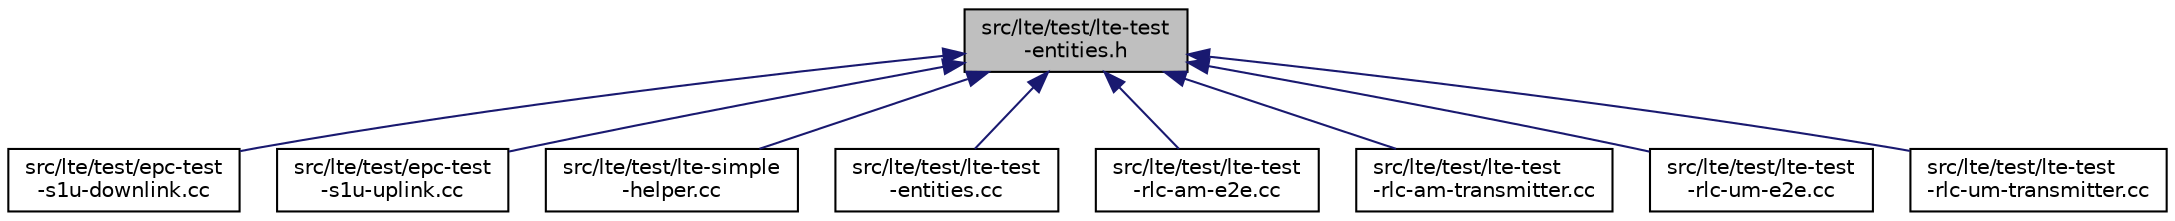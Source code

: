 digraph "src/lte/test/lte-test-entities.h"
{
 // LATEX_PDF_SIZE
  edge [fontname="Helvetica",fontsize="10",labelfontname="Helvetica",labelfontsize="10"];
  node [fontname="Helvetica",fontsize="10",shape=record];
  Node1 [label="src/lte/test/lte-test\l-entities.h",height=0.2,width=0.4,color="black", fillcolor="grey75", style="filled", fontcolor="black",tooltip=" "];
  Node1 -> Node2 [dir="back",color="midnightblue",fontsize="10",style="solid",fontname="Helvetica"];
  Node2 [label="src/lte/test/epc-test\l-s1u-downlink.cc",height=0.2,width=0.4,color="black", fillcolor="white", style="filled",URL="$epc-test-s1u-downlink_8cc.html",tooltip=" "];
  Node1 -> Node3 [dir="back",color="midnightblue",fontsize="10",style="solid",fontname="Helvetica"];
  Node3 [label="src/lte/test/epc-test\l-s1u-uplink.cc",height=0.2,width=0.4,color="black", fillcolor="white", style="filled",URL="$epc-test-s1u-uplink_8cc.html",tooltip=" "];
  Node1 -> Node4 [dir="back",color="midnightblue",fontsize="10",style="solid",fontname="Helvetica"];
  Node4 [label="src/lte/test/lte-simple\l-helper.cc",height=0.2,width=0.4,color="black", fillcolor="white", style="filled",URL="$lte-simple-helper_8cc.html",tooltip=" "];
  Node1 -> Node5 [dir="back",color="midnightblue",fontsize="10",style="solid",fontname="Helvetica"];
  Node5 [label="src/lte/test/lte-test\l-entities.cc",height=0.2,width=0.4,color="black", fillcolor="white", style="filled",URL="$lte-test-entities_8cc.html",tooltip=" "];
  Node1 -> Node6 [dir="back",color="midnightblue",fontsize="10",style="solid",fontname="Helvetica"];
  Node6 [label="src/lte/test/lte-test\l-rlc-am-e2e.cc",height=0.2,width=0.4,color="black", fillcolor="white", style="filled",URL="$lte-test-rlc-am-e2e_8cc.html",tooltip=" "];
  Node1 -> Node7 [dir="back",color="midnightblue",fontsize="10",style="solid",fontname="Helvetica"];
  Node7 [label="src/lte/test/lte-test\l-rlc-am-transmitter.cc",height=0.2,width=0.4,color="black", fillcolor="white", style="filled",URL="$lte-test-rlc-am-transmitter_8cc.html",tooltip=" "];
  Node1 -> Node8 [dir="back",color="midnightblue",fontsize="10",style="solid",fontname="Helvetica"];
  Node8 [label="src/lte/test/lte-test\l-rlc-um-e2e.cc",height=0.2,width=0.4,color="black", fillcolor="white", style="filled",URL="$lte-test-rlc-um-e2e_8cc.html",tooltip=" "];
  Node1 -> Node9 [dir="back",color="midnightblue",fontsize="10",style="solid",fontname="Helvetica"];
  Node9 [label="src/lte/test/lte-test\l-rlc-um-transmitter.cc",height=0.2,width=0.4,color="black", fillcolor="white", style="filled",URL="$lte-test-rlc-um-transmitter_8cc.html",tooltip=" "];
}

